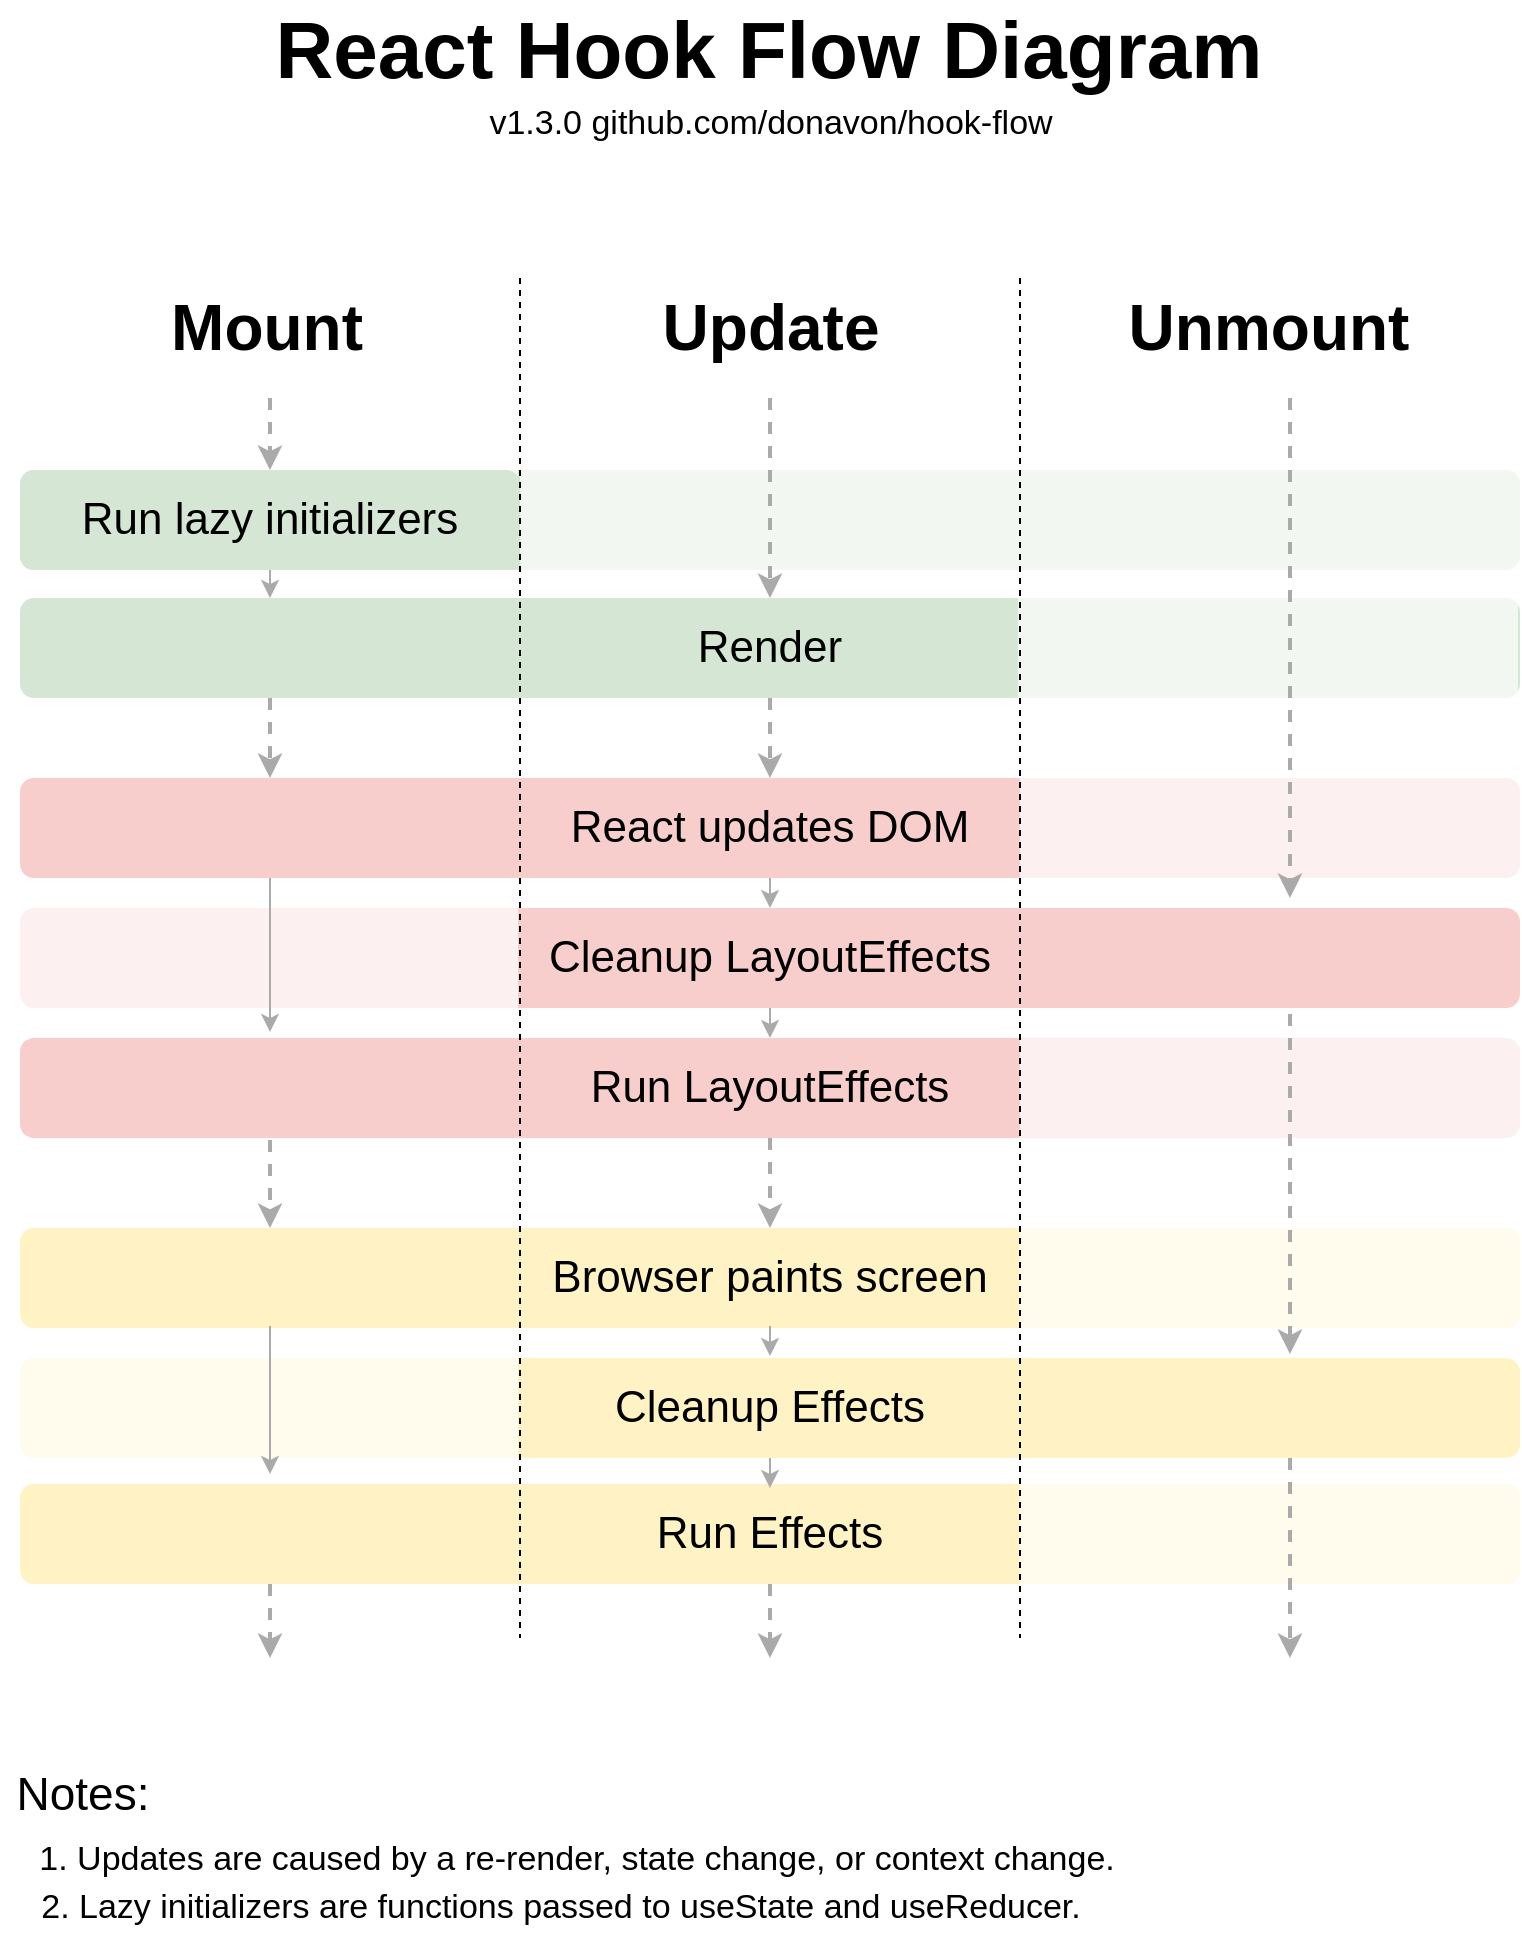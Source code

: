 <mxfile version="10.4.2" type="device"><diagram id="1f7LOVgMw23wa4iWRDQv" name="Page-1"><mxGraphModel dx="918" dy="625" grid="1" gridSize="10" guides="1" tooltips="1" connect="1" arrows="1" fold="1" page="1" pageScale="1" pageWidth="850" pageHeight="1100" background="#FFFFFF" math="0" shadow="0"><root><mxCell id="0"/><mxCell id="1" parent="0"/><mxCell id="P9dzV_uxmLl55_uZoSnp-31" value="&lt;font size=&quot;1&quot;&gt;&lt;b style=&quot;font-size: 40px&quot;&gt;React Hook Flow Diagram&lt;/b&gt;&lt;/font&gt;" style="text;html=1;resizable=0;autosize=1;align=center;verticalAlign=middle;points=[];fillColor=none;strokeColor=none;rounded=0;" parent="1" vertex="1"><mxGeometry x="169" y="50" width="510" height="30" as="geometry"/></mxCell><mxCell id="eATNRp91KAeAuzyoPof7-5" value="&lt;div style=&quot;text-align: left&quot;&gt;&lt;span&gt;2. Lazy initializers are functions passed to useState and useReducer.&lt;/span&gt;&lt;/div&gt;" style="text;html=1;resizable=0;autosize=1;align=center;verticalAlign=middle;points=[];fillColor=none;strokeColor=none;rounded=0;fontSize=17;" parent="1" vertex="1"><mxGeometry x="50" y="980" width="540" height="30" as="geometry"/></mxCell><mxCell id="wlTrHq-hXa-ltnFN4co9-39" style="edgeStyle=orthogonalEdgeStyle;rounded=0;orthogonalLoop=1;jettySize=auto;html=1;exitX=0.5;exitY=1;exitDx=0;exitDy=0;entryX=0.5;entryY=0;entryDx=0;entryDy=0;fontSize=32;dashed=1;strokeWidth=2;strokeColor=#aaaaaa;" parent="1" source="eATNRp91KAeAuzyoPof7-12" target="wlTrHq-hXa-ltnFN4co9-17" edge="1"><mxGeometry relative="1" as="geometry"/></mxCell><mxCell id="eATNRp91KAeAuzyoPof7-12" value="&lt;font style=&quot;font-size: 22px&quot;&gt;Render&lt;/font&gt;" style="rounded=1;whiteSpace=wrap;html=1;absoluteArcSize=1;arcSize=14;strokeWidth=2;fontSize=17;fillColor=#d5e6d4;strokeColor=none;" parent="1" vertex="1"><mxGeometry x="50" y="340" width="750" height="50" as="geometry"/></mxCell><mxCell id="eATNRp91KAeAuzyoPof7-39" value="v1.3.0 github.com/donavon/hook-flow&lt;br&gt;" style="text;html=1;resizable=0;autosize=1;align=center;verticalAlign=middle;points=[];fillColor=none;strokeColor=none;rounded=0;fontSize=17;" parent="1" vertex="1"><mxGeometry x="275" y="88" width="300" height="30" as="geometry"/></mxCell><mxCell id="wlTrHq-hXa-ltnFN4co9-2" value="&lt;div style=&quot;text-align: left&quot;&gt;&lt;span&gt;1. Updates are caused by a re-render, state change, or context change.&lt;/span&gt;&lt;/div&gt;" style="text;html=1;resizable=0;autosize=1;align=center;verticalAlign=middle;points=[];fillColor=none;strokeColor=none;rounded=0;fontSize=17;" parent="1" vertex="1"><mxGeometry x="53" y="956" width="550" height="30" as="geometry"/></mxCell><mxCell id="wlTrHq-hXa-ltnFN4co9-13" value="" style="whiteSpace=wrap;html=1;strokeColor=none;fillColor=#FFFFFF;fontSize=17;opacity=70;" parent="1" vertex="1"><mxGeometry x="549" y="334" width="250" height="61" as="geometry"/></mxCell><mxCell id="wlTrHq-hXa-ltnFN4co9-15" value="&lt;font style=&quot;font-size: 32px;&quot;&gt;Unmount&lt;/font&gt;" style="text;html=1;resizable=0;autosize=1;align=center;verticalAlign=middle;points=[];fillColor=none;strokeColor=none;rounded=0;fontSize=32;opacity=70;fontStyle=1" parent="1" vertex="1"><mxGeometry x="624" y="190" width="100" height="30" as="geometry"/></mxCell><mxCell id="wlTrHq-hXa-ltnFN4co9-16" value="&lt;font style=&quot;font-size: 32px;&quot;&gt;Mount&lt;/font&gt;" style="text;html=1;resizable=0;autosize=1;align=center;verticalAlign=middle;points=[];fillColor=none;strokeColor=none;rounded=0;fontSize=32;opacity=70;fontStyle=1" parent="1" vertex="1"><mxGeometry x="133" y="190" width="80" height="30" as="geometry"/></mxCell><mxCell id="wlTrHq-hXa-ltnFN4co9-17" value="&lt;font style=&quot;font-size: 22px&quot;&gt;React updates DOM&lt;/font&gt;" style="rounded=1;whiteSpace=wrap;html=1;absoluteArcSize=1;arcSize=14;strokeWidth=2;fontSize=17;fillColor=#f7cecc;strokeColor=none;" parent="1" vertex="1"><mxGeometry x="50" y="430" width="750" height="50" as="geometry"/></mxCell><mxCell id="wlTrHq-hXa-ltnFN4co9-19" value="" style="whiteSpace=wrap;html=1;strokeColor=none;fillColor=#FFFFFF;fontSize=17;opacity=70;" parent="1" vertex="1"><mxGeometry x="550" y="426.5" width="250" height="61" as="geometry"/></mxCell><mxCell id="wlTrHq-hXa-ltnFN4co9-20" value="&lt;font style=&quot;font-size: 22px&quot;&gt;Cleanup LayoutEffects&lt;/font&gt;" style="rounded=1;whiteSpace=wrap;html=1;absoluteArcSize=1;arcSize=14;strokeWidth=2;fontSize=17;fillColor=#f7cecc;strokeColor=none;" parent="1" vertex="1"><mxGeometry x="50" y="495" width="750" height="50" as="geometry"/></mxCell><mxCell id="wlTrHq-hXa-ltnFN4co9-21" value="" style="whiteSpace=wrap;html=1;strokeColor=none;fillColor=#FFFFFF;fontSize=17;opacity=70;" parent="1" vertex="1"><mxGeometry x="49" y="490" width="250" height="61" as="geometry"/></mxCell><mxCell id="wlTrHq-hXa-ltnFN4co9-41" style="edgeStyle=orthogonalEdgeStyle;rounded=0;orthogonalLoop=1;jettySize=auto;html=1;exitX=0.5;exitY=1;exitDx=0;exitDy=0;entryX=0.5;entryY=0;entryDx=0;entryDy=0;fontSize=32;dashed=1;strokeWidth=2;strokeColor=#aaaaaa;" parent="1" source="wlTrHq-hXa-ltnFN4co9-23" target="wlTrHq-hXa-ltnFN4co9-30" edge="1"><mxGeometry relative="1" as="geometry"/></mxCell><mxCell id="wlTrHq-hXa-ltnFN4co9-23" value="&lt;font style=&quot;font-size: 22px&quot;&gt;Run LayoutEffects&lt;/font&gt;" style="rounded=1;whiteSpace=wrap;html=1;absoluteArcSize=1;arcSize=14;strokeWidth=2;fontSize=17;fillColor=#f7cecc;strokeColor=none;" parent="1" vertex="1"><mxGeometry x="50" y="560" width="750" height="50" as="geometry"/></mxCell><mxCell id="wlTrHq-hXa-ltnFN4co9-25" value="" style="whiteSpace=wrap;html=1;strokeColor=none;fillColor=#FFFFFF;fontSize=17;opacity=70;" parent="1" vertex="1"><mxGeometry x="550" y="553" width="250" height="61" as="geometry"/></mxCell><mxCell id="wlTrHq-hXa-ltnFN4co9-26" value="" style="rounded=1;whiteSpace=wrap;html=1;absoluteArcSize=1;arcSize=14;strokeWidth=2;fontSize=17;fillColor=#D5E6D4;strokeColor=none;" parent="1" vertex="1"><mxGeometry x="50" y="276" width="750" height="50" as="geometry"/></mxCell><mxCell id="wlTrHq-hXa-ltnFN4co9-27" value="" style="whiteSpace=wrap;html=1;strokeColor=none;fillColor=#FFFFFF;fontSize=17;opacity=70;" parent="1" vertex="1"><mxGeometry x="49" y="251" width="250" height="61" as="geometry"/></mxCell><mxCell id="wlTrHq-hXa-ltnFN4co9-28" value="" style="whiteSpace=wrap;html=1;strokeColor=none;fillColor=#FFFFFF;fontSize=17;opacity=70;" parent="1" vertex="1"><mxGeometry x="300" y="269" width="500" height="61" as="geometry"/></mxCell><mxCell id="wlTrHq-hXa-ltnFN4co9-29" value="&lt;font style=&quot;font-size: 22px&quot;&gt;Run lazy initializers&lt;/font&gt;" style="rounded=1;whiteSpace=wrap;html=1;absoluteArcSize=1;arcSize=14;strokeWidth=2;fontSize=17;fillColor=#D5E6D4;strokeColor=none;" parent="1" vertex="1"><mxGeometry x="50" y="276" width="250" height="50" as="geometry"/></mxCell><mxCell id="wlTrHq-hXa-ltnFN4co9-30" value="&lt;font style=&quot;font-size: 22px&quot;&gt;Browser paints screen&lt;/font&gt;" style="rounded=1;whiteSpace=wrap;html=1;absoluteArcSize=1;arcSize=14;strokeWidth=2;fontSize=17;fillColor=#fff2c5;strokeColor=none;" parent="1" vertex="1"><mxGeometry x="50" y="655" width="750" height="50" as="geometry"/></mxCell><mxCell id="wlTrHq-hXa-ltnFN4co9-32" value="" style="whiteSpace=wrap;html=1;strokeColor=none;fillColor=#FFFFFF;fontSize=17;opacity=70;" parent="1" vertex="1"><mxGeometry x="550" y="650" width="250" height="61" as="geometry"/></mxCell><mxCell id="wlTrHq-hXa-ltnFN4co9-33" value="&lt;font style=&quot;font-size: 22px&quot;&gt;Cleanup Effects&lt;/font&gt;" style="rounded=1;whiteSpace=wrap;html=1;absoluteArcSize=1;arcSize=14;strokeWidth=2;fontSize=17;fillColor=#fff2c5;strokeColor=none;" parent="1" vertex="1"><mxGeometry x="50" y="720" width="750" height="50" as="geometry"/></mxCell><mxCell id="wlTrHq-hXa-ltnFN4co9-34" value="" style="whiteSpace=wrap;html=1;strokeColor=none;fillColor=#FFFFFF;fontSize=17;opacity=70;" parent="1" vertex="1"><mxGeometry x="49" y="713.5" width="250" height="61" as="geometry"/></mxCell><mxCell id="wlTrHq-hXa-ltnFN4co9-36" value="&lt;font style=&quot;font-size: 22px&quot;&gt;Run Effects&lt;/font&gt;" style="rounded=1;whiteSpace=wrap;html=1;absoluteArcSize=1;arcSize=14;strokeWidth=2;fontSize=17;fillColor=#fff2c5;strokeColor=none;" parent="1" vertex="1"><mxGeometry x="50" y="783" width="750" height="50" as="geometry"/></mxCell><mxCell id="wlTrHq-hXa-ltnFN4co9-37" value="" style="whiteSpace=wrap;html=1;strokeColor=none;fillColor=#FFFFFF;fontSize=17;opacity=70;" parent="1" vertex="1"><mxGeometry x="550" y="776.5" width="250" height="61" as="geometry"/></mxCell><mxCell id="wlTrHq-hXa-ltnFN4co9-42" value="" style="endArrow=none;dashed=1;html=1;fontSize=32;" parent="1" edge="1"><mxGeometry width="50" height="50" relative="1" as="geometry"><mxPoint x="300" y="180" as="sourcePoint"/><mxPoint x="300" y="860" as="targetPoint"/></mxGeometry></mxCell><mxCell id="wlTrHq-hXa-ltnFN4co9-43" value="" style="endArrow=none;dashed=1;html=1;fontSize=32;" parent="1" edge="1"><mxGeometry width="50" height="50" relative="1" as="geometry"><mxPoint x="550" y="180" as="sourcePoint"/><mxPoint x="550" y="860" as="targetPoint"/></mxGeometry></mxCell><mxCell id="wlTrHq-hXa-ltnFN4co9-44" value="&lt;font style=&quot;font-size: 32px&quot;&gt;Update&lt;/font&gt;" style="text;html=1;resizable=0;autosize=1;align=center;verticalAlign=middle;points=[];fillColor=none;strokeColor=none;rounded=0;fontSize=32;opacity=70;fontStyle=1" parent="1" vertex="1"><mxGeometry x="364.5" y="185" width="120" height="40" as="geometry"/></mxCell><mxCell id="wlTrHq-hXa-ltnFN4co9-45" value="&lt;font style=&quot;font-size: 23px&quot;&gt;Notes:&lt;/font&gt;" style="text;html=1;resizable=0;autosize=1;align=center;verticalAlign=middle;points=[];fillColor=none;strokeColor=none;rounded=0;fontSize=32;opacity=70;" parent="1" vertex="1"><mxGeometry x="40.5" y="910" width="80" height="50" as="geometry"/></mxCell><mxCell id="2kpdBzZWyC9d9FFGV0bG-1" style="edgeStyle=orthogonalEdgeStyle;rounded=0;orthogonalLoop=1;jettySize=auto;html=1;exitX=0.5;exitY=1;exitDx=0;exitDy=0;entryX=0.5;entryY=0;entryDx=0;entryDy=0;fontSize=32;dashed=1;strokeWidth=2;strokeColor=#aaaaaa;" parent="1" edge="1"><mxGeometry relative="1" as="geometry"><mxPoint x="175" y="390" as="sourcePoint"/><mxPoint x="175" y="430" as="targetPoint"/><Array as="points"><mxPoint x="175" y="397"/><mxPoint x="175" y="397"/></Array></mxGeometry></mxCell><mxCell id="2kpdBzZWyC9d9FFGV0bG-2" style="edgeStyle=orthogonalEdgeStyle;rounded=0;orthogonalLoop=1;jettySize=auto;html=1;exitX=0.5;exitY=1;exitDx=0;exitDy=0;entryX=0.5;entryY=0;entryDx=0;entryDy=0;fontSize=32;dashed=1;strokeWidth=2;strokeColor=#aaaaaa;" parent="1" edge="1"><mxGeometry relative="1" as="geometry"><mxPoint x="175" y="611" as="sourcePoint"/><mxPoint x="175" y="655" as="targetPoint"/><Array as="points"><mxPoint x="175" y="618"/><mxPoint x="175" y="618"/></Array></mxGeometry></mxCell><mxCell id="2kpdBzZWyC9d9FFGV0bG-3" style="edgeStyle=orthogonalEdgeStyle;rounded=0;orthogonalLoop=1;jettySize=auto;html=1;exitX=0.5;exitY=1;exitDx=0;exitDy=0;entryX=0.5;entryY=0;entryDx=0;entryDy=0;fontSize=32;dashed=1;strokeWidth=2;strokeColor=#aaaaaa;" parent="1" edge="1"><mxGeometry relative="1" as="geometry"><mxPoint x="175" y="833" as="sourcePoint"/><mxPoint x="175" y="870" as="targetPoint"/><Array as="points"><mxPoint x="175" y="840"/><mxPoint x="175" y="840"/></Array></mxGeometry></mxCell><mxCell id="2kpdBzZWyC9d9FFGV0bG-4" style="edgeStyle=orthogonalEdgeStyle;rounded=0;orthogonalLoop=1;jettySize=auto;html=1;fontSize=32;dashed=1;strokeWidth=2;strokeColor=#aaaaaa;" parent="1" edge="1"><mxGeometry relative="1" as="geometry"><mxPoint x="685" y="240" as="sourcePoint"/><mxPoint x="685" y="490" as="targetPoint"/><Array as="points"><mxPoint x="685" y="397"/><mxPoint x="685" y="397"/></Array></mxGeometry></mxCell><mxCell id="2kpdBzZWyC9d9FFGV0bG-5" style="edgeStyle=orthogonalEdgeStyle;rounded=0;orthogonalLoop=1;jettySize=auto;html=1;entryX=0.5;entryY=0;entryDx=0;entryDy=0;fontSize=32;dashed=1;strokeWidth=2;strokeColor=#aaaaaa;" parent="1" edge="1"><mxGeometry relative="1" as="geometry"><mxPoint x="685" y="548" as="sourcePoint"/><mxPoint x="685" y="718" as="targetPoint"/><Array as="points"><mxPoint x="685" y="616"/><mxPoint x="685" y="616"/></Array></mxGeometry></mxCell><mxCell id="2kpdBzZWyC9d9FFGV0bG-6" style="edgeStyle=orthogonalEdgeStyle;rounded=0;orthogonalLoop=1;jettySize=auto;html=1;exitX=0.5;exitY=1;exitDx=0;exitDy=0;entryX=0.5;entryY=0;entryDx=0;entryDy=0;fontSize=32;dashed=1;strokeWidth=2;strokeColor=#aaaaaa;" parent="1" edge="1"><mxGeometry relative="1" as="geometry"><mxPoint x="685" y="770" as="sourcePoint"/><mxPoint x="685" y="870" as="targetPoint"/><Array as="points"><mxPoint x="685" y="837"/><mxPoint x="685" y="837"/></Array></mxGeometry></mxCell><mxCell id="2kpdBzZWyC9d9FFGV0bG-7" style="edgeStyle=orthogonalEdgeStyle;rounded=0;orthogonalLoop=1;jettySize=auto;html=1;exitX=0.5;exitY=1;exitDx=0;exitDy=0;entryX=0.5;entryY=0;entryDx=0;entryDy=0;fontSize=32;dashed=1;strokeWidth=2;strokeColor=#aaaaaa;" parent="1" edge="1"><mxGeometry relative="1" as="geometry"><mxPoint x="425" y="240" as="sourcePoint"/><mxPoint x="425" y="340" as="targetPoint"/></mxGeometry></mxCell><mxCell id="2kpdBzZWyC9d9FFGV0bG-8" style="edgeStyle=orthogonalEdgeStyle;rounded=0;orthogonalLoop=1;jettySize=auto;html=1;exitX=0.5;exitY=1;exitDx=0;exitDy=0;entryX=0.5;entryY=0;entryDx=0;entryDy=0;fontSize=32;dashed=1;strokeWidth=2;strokeColor=#aaaaaa;" parent="1" edge="1"><mxGeometry relative="1" as="geometry"><mxPoint x="175" y="240" as="sourcePoint"/><mxPoint x="175" y="276" as="targetPoint"/><Array as="points"><mxPoint x="175" y="247"/><mxPoint x="175" y="247"/></Array></mxGeometry></mxCell><mxCell id="2kpdBzZWyC9d9FFGV0bG-9" style="edgeStyle=orthogonalEdgeStyle;rounded=0;orthogonalLoop=1;jettySize=auto;html=1;exitX=0.5;exitY=1;exitDx=0;exitDy=0;entryX=0.5;entryY=0;entryDx=0;entryDy=0;fontSize=32;dashed=1;strokeWidth=2;strokeColor=#aaaaaa;" parent="1" edge="1"><mxGeometry relative="1" as="geometry"><mxPoint x="425" y="833" as="sourcePoint"/><mxPoint x="425" y="870" as="targetPoint"/></mxGeometry></mxCell><mxCell id="2kpdBzZWyC9d9FFGV0bG-13" style="edgeStyle=orthogonalEdgeStyle;rounded=0;orthogonalLoop=1;jettySize=auto;html=1;exitX=0.5;exitY=1;exitDx=0;exitDy=0;entryX=0.5;entryY=0;entryDx=0;entryDy=0;fontSize=32;strokeWidth=1;strokeColor=#aaaaaa;" parent="1" edge="1"><mxGeometry relative="1" as="geometry"><mxPoint x="175" y="704" as="sourcePoint"/><mxPoint x="175" y="778" as="targetPoint"/></mxGeometry></mxCell><mxCell id="2kpdBzZWyC9d9FFGV0bG-14" style="edgeStyle=orthogonalEdgeStyle;rounded=0;orthogonalLoop=1;jettySize=auto;html=1;exitX=0.5;exitY=1;exitDx=0;exitDy=0;entryX=0.5;entryY=0;entryDx=0;entryDy=0;fontSize=32;strokeWidth=1;strokeColor=#aaaaaa;" parent="1" edge="1"><mxGeometry relative="1" as="geometry"><mxPoint x="175" y="480" as="sourcePoint"/><mxPoint x="175" y="557" as="targetPoint"/></mxGeometry></mxCell><mxCell id="2kpdBzZWyC9d9FFGV0bG-15" style="edgeStyle=orthogonalEdgeStyle;rounded=0;orthogonalLoop=1;jettySize=auto;html=1;exitX=0.5;exitY=1;exitDx=0;exitDy=0;entryX=0.5;entryY=0;entryDx=0;entryDy=0;fontSize=32;strokeWidth=1;strokeColor=#aaaaaa;" parent="1" edge="1"><mxGeometry relative="1" as="geometry"><mxPoint x="175" y="326" as="sourcePoint"/><mxPoint x="175" y="340" as="targetPoint"/></mxGeometry></mxCell><mxCell id="2kpdBzZWyC9d9FFGV0bG-16" style="edgeStyle=orthogonalEdgeStyle;rounded=0;orthogonalLoop=1;jettySize=auto;html=1;exitX=0.5;exitY=1;exitDx=0;exitDy=0;entryX=0.5;entryY=0;entryDx=0;entryDy=0;fontSize=32;strokeWidth=1;strokeColor=#aaaaaa;" parent="1" edge="1"><mxGeometry relative="1" as="geometry"><mxPoint x="425" y="480" as="sourcePoint"/><mxPoint x="425" y="495" as="targetPoint"/></mxGeometry></mxCell><mxCell id="2kpdBzZWyC9d9FFGV0bG-17" style="edgeStyle=orthogonalEdgeStyle;rounded=0;orthogonalLoop=1;jettySize=auto;html=1;exitX=0.5;exitY=1;exitDx=0;exitDy=0;entryX=0.5;entryY=0;entryDx=0;entryDy=0;fontSize=32;strokeWidth=1;strokeColor=#aaaaaa;" parent="1" edge="1"><mxGeometry relative="1" as="geometry"><mxPoint x="425" y="545" as="sourcePoint"/><mxPoint x="425" y="560" as="targetPoint"/></mxGeometry></mxCell><mxCell id="2kpdBzZWyC9d9FFGV0bG-20" style="edgeStyle=orthogonalEdgeStyle;rounded=0;orthogonalLoop=1;jettySize=auto;html=1;exitX=0.5;exitY=1;exitDx=0;exitDy=0;entryX=0.5;entryY=0;entryDx=0;entryDy=0;fontSize=32;strokeWidth=1;strokeColor=#aaaaaa;" parent="1" edge="1"><mxGeometry relative="1" as="geometry"><mxPoint x="425" y="704" as="sourcePoint"/><mxPoint x="425" y="719" as="targetPoint"/></mxGeometry></mxCell><mxCell id="2kpdBzZWyC9d9FFGV0bG-21" style="edgeStyle=orthogonalEdgeStyle;rounded=0;orthogonalLoop=1;jettySize=auto;html=1;exitX=0.5;exitY=1;exitDx=0;exitDy=0;entryX=0.5;entryY=0;entryDx=0;entryDy=0;fontSize=32;strokeWidth=1;strokeColor=#aaaaaa;" parent="1" edge="1"><mxGeometry relative="1" as="geometry"><mxPoint x="425" y="770" as="sourcePoint"/><mxPoint x="425" y="785" as="targetPoint"/></mxGeometry></mxCell></root></mxGraphModel></diagram></mxfile>